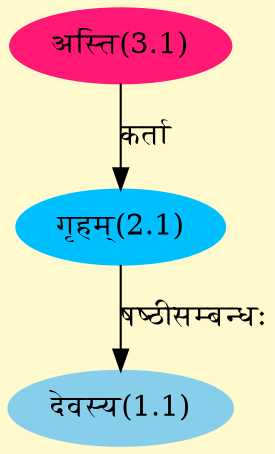 digraph G{
rankdir=BT;
 compound=true;
 bgcolor="lemonchiffon1";
Node1_1 [style=filled, color="#87CEEB" label = "देवस्य(1.1)"]
Node2_1 [style=filled, color="#00BFFF" label = "गृहम्(2.1)"]
Node3_1 [style=filled, color="#FF1975" label = "अस्ति(3.1)"]
/* Start of Relations section */

Node1_1 -> Node2_1 [  label="षष्ठीसम्बन्धः"  dir="back" ]
Node2_1 -> Node3_1 [  label="कर्ता"  dir="back" ]
}

